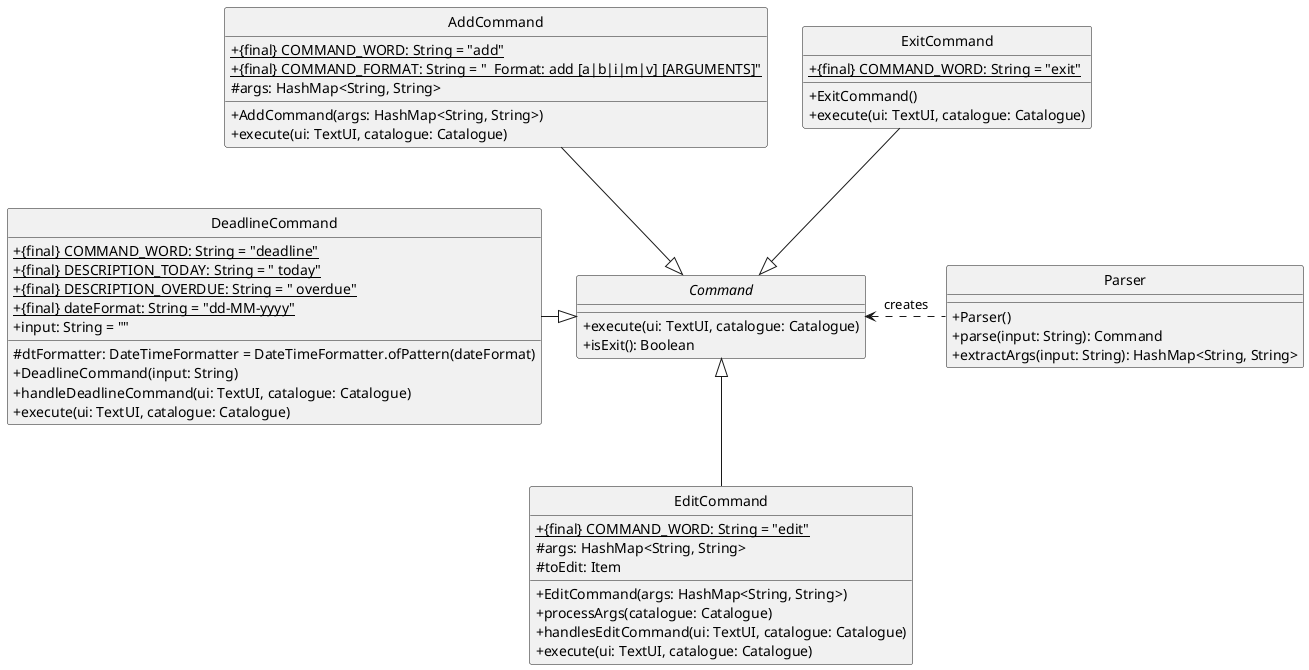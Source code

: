 @startuml
'https://plantuml.com/class-diagram

hide circle
skinparam classAttributeIconSize 0

Command <|-up- ExitCommand
Command <|-up- AddCommand
Command <|-- EditCommand
Command <.right. Parser: creates
Command <|-left- DeadlineCommand

class Parser {
+ Parser()
+ parse(input: String): Command
+ extractArgs(input: String): HashMap<String, String>

}

abstract class Command {
+ execute(ui: TextUI, catalogue: Catalogue)
+ isExit(): Boolean
}

class AddCommand {
+ {static} {final} COMMAND_WORD: String = "add"
+ {static} {final} COMMAND_FORMAT: String = "  Format: add [a|b|i|m|v] [ARGUMENTS]"
# args: HashMap<String, String>
+ AddCommand(args: HashMap<String, String>)
+ execute(ui: TextUI, catalogue: Catalogue)
}

class EditCommand {
+ {static} {final} COMMAND_WORD: String = "edit"
# args: HashMap<String, String>
# toEdit: Item
+ EditCommand(args: HashMap<String, String>)
+ processArgs(catalogue: Catalogue)
+ handlesEditCommand(ui: TextUI, catalogue: Catalogue)
+ execute(ui: TextUI, catalogue: Catalogue)
}

class ExitCommand {
+ {static} {final} COMMAND_WORD: String = "exit"
+ ExitCommand()
+ execute(ui: TextUI, catalogue: Catalogue)
}

class DeadlineCommand {
+ {static} {final} COMMAND_WORD: String = "deadline"
+ {static} {final} DESCRIPTION_TODAY: String = " today"
+ {static} {final} DESCRIPTION_OVERDUE: String = " overdue"
+ {static} {final} dateFormat: String = "dd-MM-yyyy"
# dtFormatter: DateTimeFormatter = DateTimeFormatter.ofPattern(dateFormat)
+ input: String = ""
+ DeadlineCommand(input: String)
+ handleDeadlineCommand(ui: TextUI, catalogue: Catalogue)
+ execute(ui: TextUI, catalogue: Catalogue)
}

@enduml